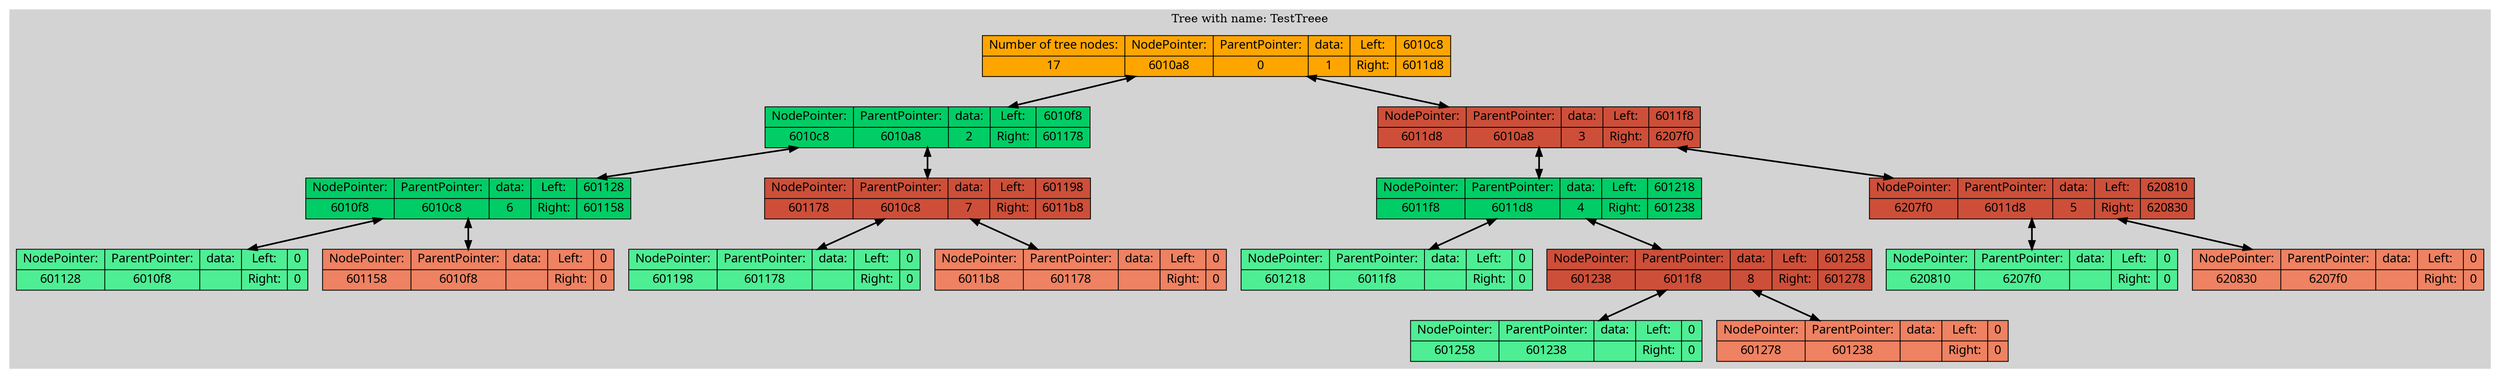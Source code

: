 digraph G{
node [ fontname="bold Arial", fontsize=15];
rankdir=HR;
subgraph clusterlist {
style=filled;
color=lightgrey;
6295720 [shape=record, label="{Number of tree nodes: | 17} | {NodePointer:  | 6010a8} | {ParentPointer: | 0} | {data: | 1} | {Left: | Right:} | {6010c8 | 6011d8}",style="filled",fillcolor="orange"];
6295720->6295752[dir="both";style="bold"];
6295720->6296024[dir="both";style="bold"];
6296024 [shape=record, label="{NodePointer:  | 6011d8} | {ParentPointer: | 6010a8} | {data: | 3} | {Left: | Right:} | {6011f8 | 6207f0}",style="filled",fillcolor="tomato3"];
6296024->6296056[dir="both";style="bold"];
6296024->6424560[dir="both";style="bold"];
6424560 [shape=record, label="{NodePointer:  | 6207f0} | {ParentPointer: | 6011d8} | {data: | 5} | {Left: | Right:} | {620810 | 620830}",style="filled",fillcolor="tomato3"];
6424560->6424592[dir="both";style="bold"];
6424560->6424624[dir="both";style="bold"];
6424624 [shape=record, label="{NodePointer:  | 620830} | {ParentPointer: | 6207f0} | {data: | } | {Left: | Right:} | {0 | 0}",style="filled",fillcolor="salmon2"];
6424592 [shape=record, label="{NodePointer:  | 620810} | {ParentPointer: | 6207f0} | {data: | } | {Left: | Right:} | {0 | 0}",style="filled",fillcolor="seagreen2"];
6296056 [shape=record, label="{NodePointer:  | 6011f8} | {ParentPointer: | 6011d8} | {data: | 4} | {Left: | Right:} | {601218 | 601238}",style="filled",fillcolor="springgreen3"];
6296056->6296088[dir="both";style="bold"];
6296056->6296120[dir="both";style="bold"];
6296120 [shape=record, label="{NodePointer:  | 601238} | {ParentPointer: | 6011f8} | {data: | 8} | {Left: | Right:} | {601258 | 601278}",style="filled",fillcolor="tomato3"];
6296120->6296152[dir="both";style="bold"];
6296120->6296184[dir="both";style="bold"];
6296184 [shape=record, label="{NodePointer:  | 601278} | {ParentPointer: | 601238} | {data: | } | {Left: | Right:} | {0 | 0}",style="filled",fillcolor="salmon2"];
6296152 [shape=record, label="{NodePointer:  | 601258} | {ParentPointer: | 601238} | {data: | } | {Left: | Right:} | {0 | 0}",style="filled",fillcolor="seagreen2"];
6296088 [shape=record, label="{NodePointer:  | 601218} | {ParentPointer: | 6011f8} | {data: | } | {Left: | Right:} | {0 | 0}",style="filled",fillcolor="seagreen2"];
6295752 [shape=record, label="{NodePointer:  | 6010c8} | {ParentPointer: | 6010a8} | {data: | 2} | {Left: | Right:} | {6010f8 | 601178}",style="filled",fillcolor="springgreen3"];
6295752->6295800[dir="both";style="bold"];
6295752->6295928[dir="both";style="bold"];
6295928 [shape=record, label="{NodePointer:  | 601178} | {ParentPointer: | 6010c8} | {data: | 7} | {Left: | Right:} | {601198 | 6011b8}",style="filled",fillcolor="tomato3"];
6295928->6295960[dir="both";style="bold"];
6295928->6295992[dir="both";style="bold"];
6295992 [shape=record, label="{NodePointer:  | 6011b8} | {ParentPointer: | 601178} | {data: | } | {Left: | Right:} | {0 | 0}",style="filled",fillcolor="salmon2"];
6295960 [shape=record, label="{NodePointer:  | 601198} | {ParentPointer: | 601178} | {data: | } | {Left: | Right:} | {0 | 0}",style="filled",fillcolor="seagreen2"];
6295800 [shape=record, label="{NodePointer:  | 6010f8} | {ParentPointer: | 6010c8} | {data: | 6} | {Left: | Right:} | {601128 | 601158}",style="filled",fillcolor="springgreen3"];
6295800->6295848[dir="both";style="bold"];
6295800->6295896[dir="both";style="bold"];
6295896 [shape=record, label="{NodePointer:  | 601158} | {ParentPointer: | 6010f8} | {data: | } | {Left: | Right:} | {0 | 0}",style="filled",fillcolor="salmon2"];
6295848 [shape=record, label="{NodePointer:  | 601128} | {ParentPointer: | 6010f8} | {data: | } | {Left: | Right:} | {0 | 0}",style="filled",fillcolor="seagreen2"];
label = "Tree with name: TestTreee"}
}
